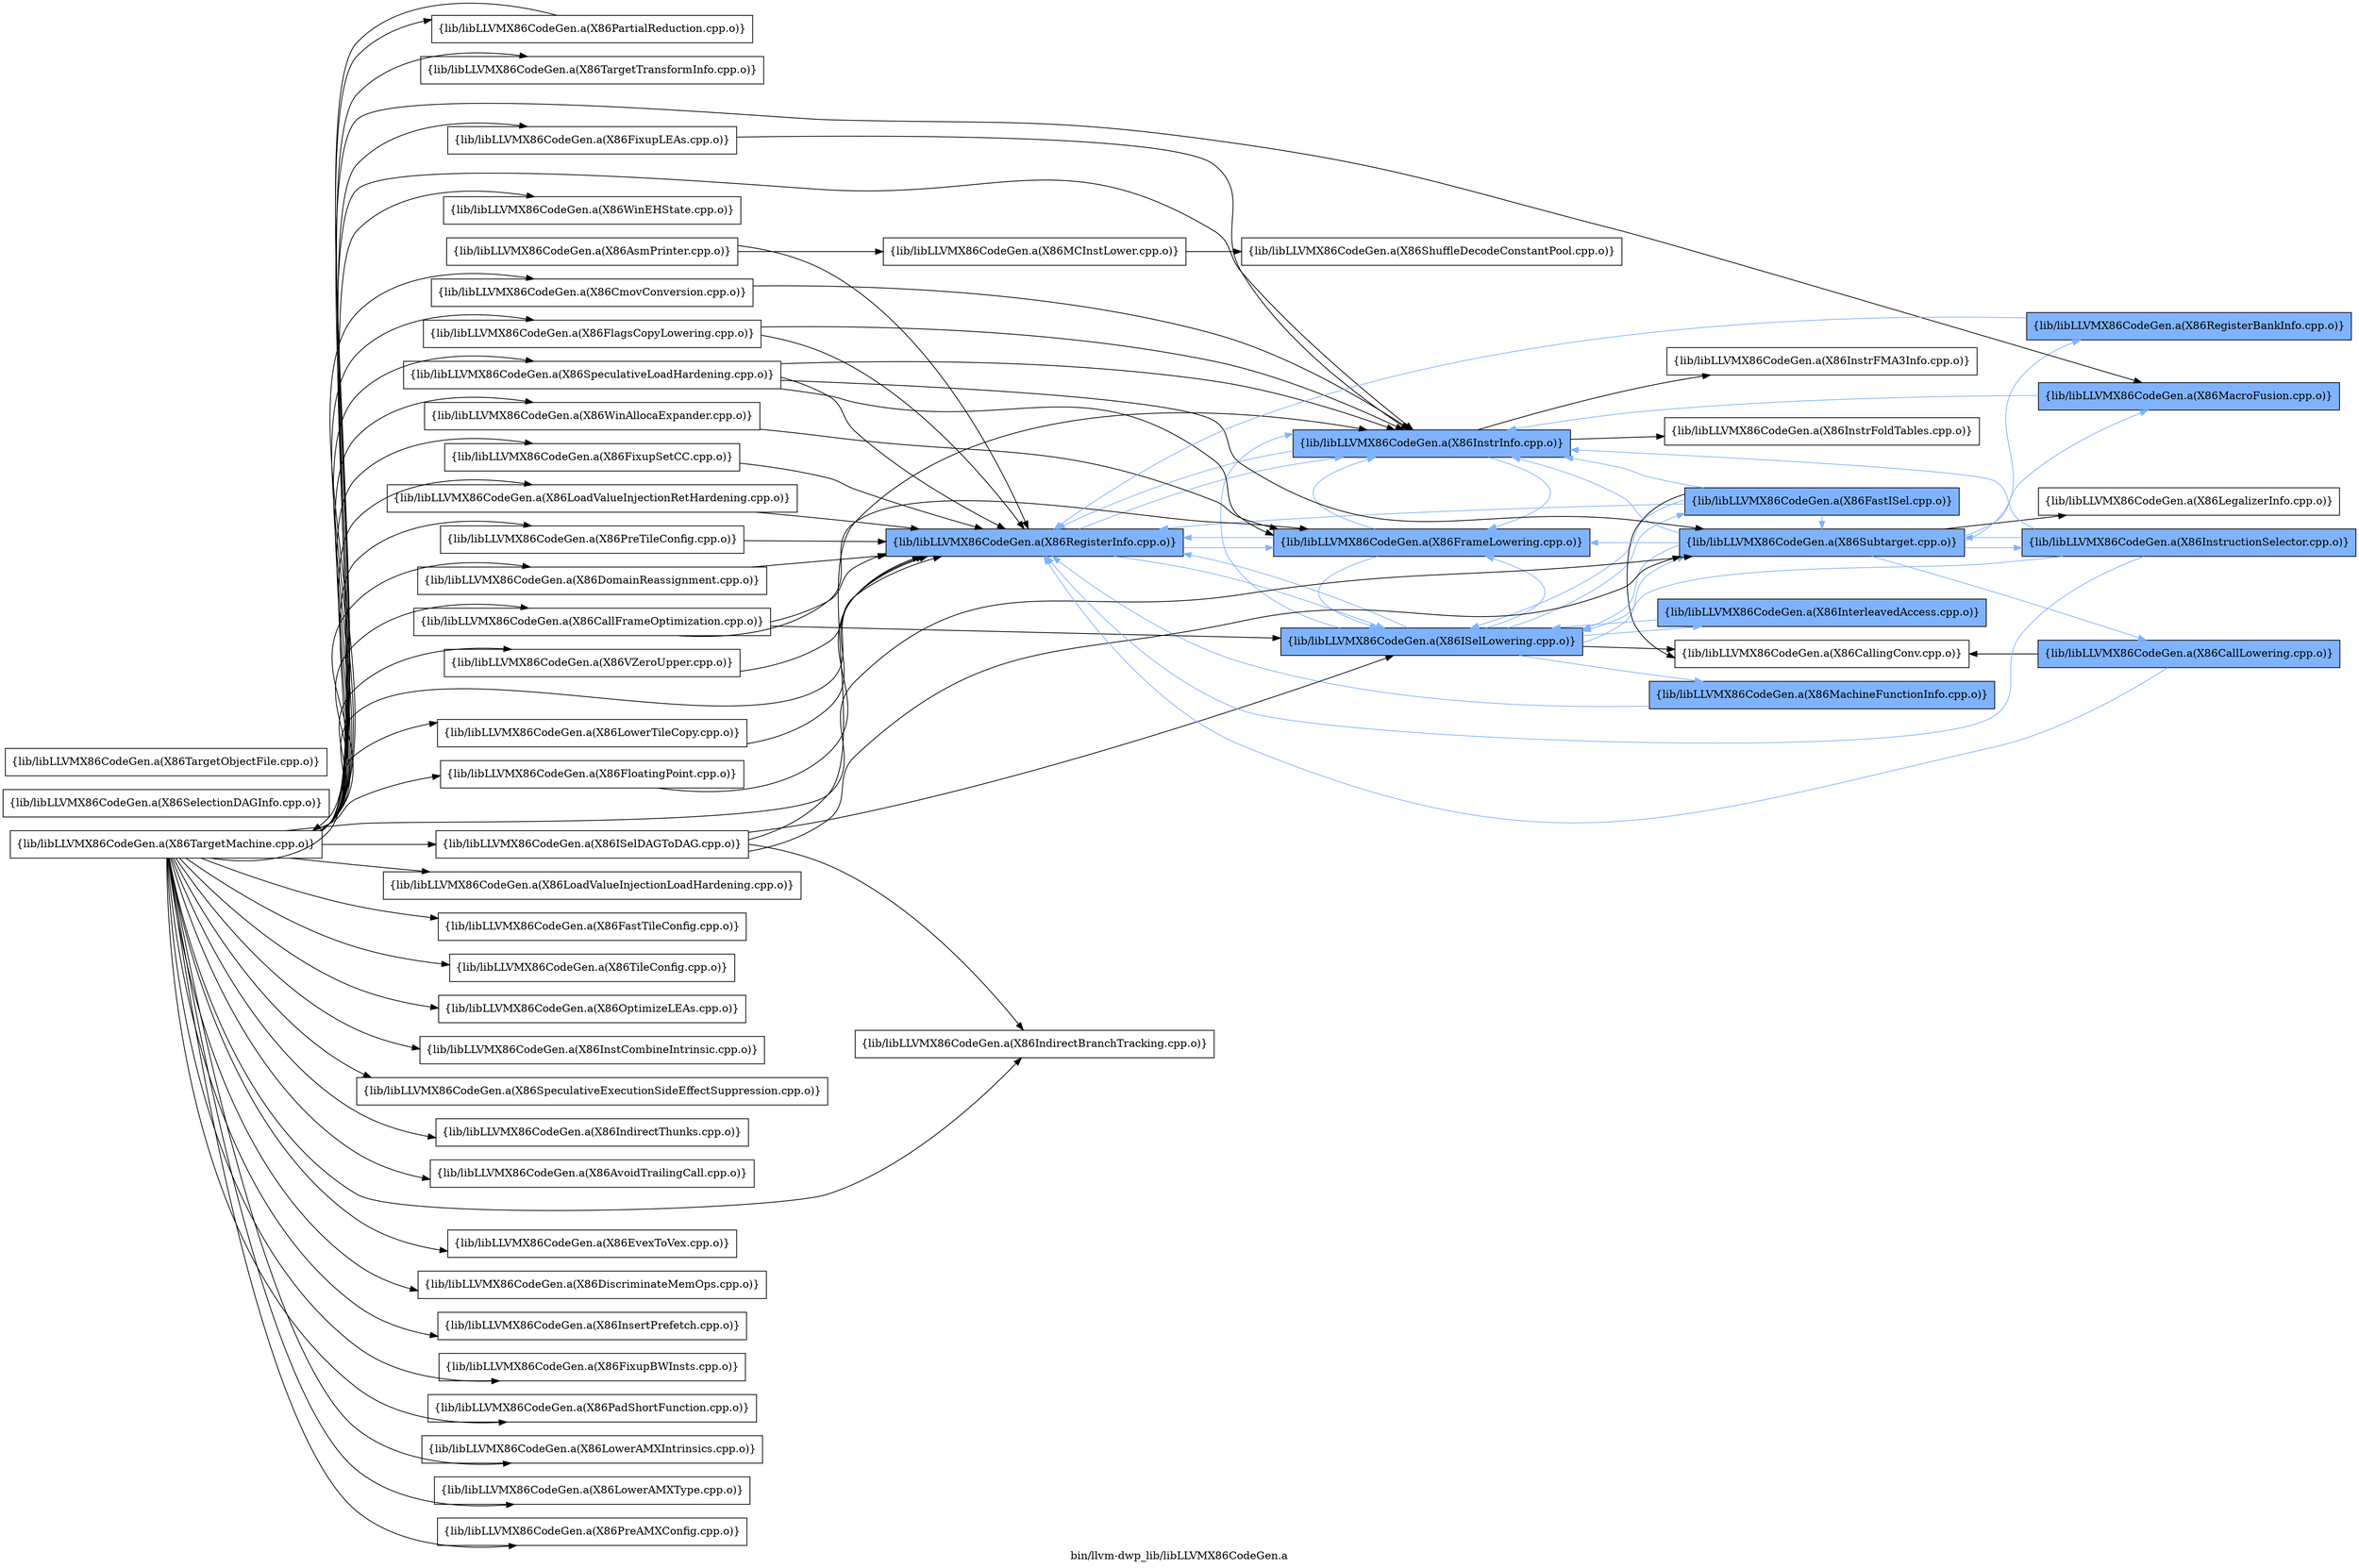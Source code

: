 digraph "bin/llvm-dwp_lib/libLLVMX86CodeGen.a" {
	label="bin/llvm-dwp_lib/libLLVMX86CodeGen.a";
	rankdir=LR;
	{ rank=same; Node0x5571615bce88;  }
	{ rank=same; Node0x5571615b9be8; Node0x5571615b9698;  }
	{ rank=same; Node0x5571615bd9c8; Node0x5571615b7168; Node0x5571615b6268; Node0x5571615b3fb8;  }
	{ rank=same; Node0x5571615b8ec8; Node0x5571615b5908; Node0x5571615b4a08; Node0x5571615bcde8; Node0x5571615bbee8; Node0x5571615b6088; Node0x5571615b5138;  }

	Node0x5571615bce88 [shape=record,shape=box,group=0,label="{lib/libLLVMX86CodeGen.a(X86AsmPrinter.cpp.o)}"];
	Node0x5571615bce88 -> Node0x5571615b9be8;
	Node0x5571615bce88 -> Node0x5571615b9698;
	Node0x5571615ae568 [shape=record,shape=box,group=0,label="{lib/libLLVMX86CodeGen.a(X86TargetMachine.cpp.o)}"];
	Node0x5571615ae568 -> Node0x5571615b9698;
	Node0x5571615ae568 -> Node0x5571615ac4e8;
	Node0x5571615ae568 -> Node0x5571615abbd8;
	Node0x5571615ae568 -> Node0x5571615ab458;
	Node0x5571615ae568 -> Node0x5571615ad618;
	Node0x5571615ae568 -> Node0x5571615acee8;
	Node0x5571615ae568 -> Node0x5571615ac8f8;
	Node0x5571615ae568 -> Node0x5571615ae888;
	Node0x5571615ae568 -> Node0x5571615ae1a8;
	Node0x5571615ae568 -> Node0x5571615ada78;
	Node0x5571615ae568 -> Node0x5571615ba778;
	Node0x5571615ae568 -> Node0x5571615b6268;
	Node0x5571615ae568 -> Node0x5571615bbee8;
	Node0x5571615ae568 -> Node0x5571615aed38;
	Node0x5571615ae568 -> Node0x5571615add48;
	Node0x5571615ae568 -> Node0x5571615ad668;
	Node0x5571615ae568 -> Node0x5571615acd08;
	Node0x5571615ae568 -> Node0x5571615ac5d8;
	Node0x5571615ae568 -> Node0x5571615abf98;
	Node0x5571615ae568 -> Node0x5571615aef68;
	Node0x5571615ae568 -> Node0x5571615ae6f8;
	Node0x5571615ae568 -> Node0x5571615adf78;
	Node0x5571615ae568 -> Node0x5571615ad7f8;
	Node0x5571615ae568 -> Node0x5571615ad028;
	Node0x5571615ae568 -> Node0x5571615ac948;
	Node0x5571615ae568 -> Node0x5571615bb8a8;
	Node0x5571615ae568 -> Node0x5571615bbf88;
	Node0x5571615ae568 -> Node0x5571615bc758;
	Node0x5571615ae568 -> Node0x5571615bcd98;
	Node0x5571615ae568 -> Node0x5571615afb98;
	Node0x5571615ae568 -> Node0x5571615b01d8;
	Node0x5571615ae568 -> Node0x5571615b0908;
	Node0x5571615ae568 -> Node0x5571615b1128;
	Node0x5571615ae568 -> Node0x5571615b1948;
	Node0x5571615ae568 -> Node0x5571615b2578;
	Node0x5571615ae568 -> Node0x5571615b2cf8;
	Node0x5571615ae568 -> Node0x5571615b3478;
	Node0x5571615ae568 -> Node0x5571615b3c48;
	Node0x5571615b9be8 [shape=record,shape=box,group=0,label="{lib/libLLVMX86CodeGen.a(X86MCInstLower.cpp.o)}"];
	Node0x5571615b9be8 -> Node0x5571615bd9c8;
	Node0x5571615b9698 [shape=record,shape=box,group=1,style=filled,fillcolor="0.600000 0.5 1",label="{lib/libLLVMX86CodeGen.a(X86RegisterInfo.cpp.o)}"];
	Node0x5571615b9698 -> Node0x5571615b7168[color="0.600000 0.5 1"];
	Node0x5571615b9698 -> Node0x5571615b6268[color="0.600000 0.5 1"];
	Node0x5571615b9698 -> Node0x5571615b3fb8[color="0.600000 0.5 1"];
	Node0x5571615bd9c8 [shape=record,shape=box,group=0,label="{lib/libLLVMX86CodeGen.a(X86ShuffleDecodeConstantPool.cpp.o)}"];
	Node0x5571615b8ec8 [shape=record,shape=box,group=1,style=filled,fillcolor="0.600000 0.5 1",label="{lib/libLLVMX86CodeGen.a(X86MachineFunctionInfo.cpp.o)}"];
	Node0x5571615b8ec8 -> Node0x5571615b9698[color="0.600000 0.5 1"];
	Node0x5571615b7168 [shape=record,shape=box,group=1,style=filled,fillcolor="0.600000 0.5 1",label="{lib/libLLVMX86CodeGen.a(X86ISelLowering.cpp.o)}"];
	Node0x5571615b7168 -> Node0x5571615b8ec8[color="0.600000 0.5 1"];
	Node0x5571615b7168 -> Node0x5571615b9698[color="0.600000 0.5 1"];
	Node0x5571615b7168 -> Node0x5571615b5908[color="0.600000 0.5 1"];
	Node0x5571615b7168 -> Node0x5571615b6268[color="0.600000 0.5 1"];
	Node0x5571615b7168 -> Node0x5571615b3fb8[color="0.600000 0.5 1"];
	Node0x5571615b7168 -> Node0x5571615b4a08;
	Node0x5571615b7168 -> Node0x5571615bcde8[color="0.600000 0.5 1"];
	Node0x5571615b7168 -> Node0x5571615bbee8[color="0.600000 0.5 1"];
	Node0x5571615b6268 [shape=record,shape=box,group=1,style=filled,fillcolor="0.600000 0.5 1",label="{lib/libLLVMX86CodeGen.a(X86InstrInfo.cpp.o)}"];
	Node0x5571615b6268 -> Node0x5571615b9698[color="0.600000 0.5 1"];
	Node0x5571615b6268 -> Node0x5571615b6088;
	Node0x5571615b6268 -> Node0x5571615b3fb8[color="0.600000 0.5 1"];
	Node0x5571615b6268 -> Node0x5571615b5138;
	Node0x5571615b3fb8 [shape=record,shape=box,group=1,style=filled,fillcolor="0.600000 0.5 1",label="{lib/libLLVMX86CodeGen.a(X86FrameLowering.cpp.o)}"];
	Node0x5571615b3fb8 -> Node0x5571615b9698[color="0.600000 0.5 1"];
	Node0x5571615b3fb8 -> Node0x5571615b7168[color="0.600000 0.5 1"];
	Node0x5571615b3fb8 -> Node0x5571615b6268[color="0.600000 0.5 1"];
	Node0x5571615b5908 [shape=record,shape=box,group=1,style=filled,fillcolor="0.600000 0.5 1",label="{lib/libLLVMX86CodeGen.a(X86FastISel.cpp.o)}"];
	Node0x5571615b5908 -> Node0x5571615b9698[color="0.600000 0.5 1"];
	Node0x5571615b5908 -> Node0x5571615b7168[color="0.600000 0.5 1"];
	Node0x5571615b5908 -> Node0x5571615b6268[color="0.600000 0.5 1"];
	Node0x5571615b5908 -> Node0x5571615b4a08;
	Node0x5571615b5908 -> Node0x5571615bbee8[color="0.600000 0.5 1"];
	Node0x5571615b4a08 [shape=record,shape=box,group=0,label="{lib/libLLVMX86CodeGen.a(X86CallingConv.cpp.o)}"];
	Node0x5571615bcde8 [shape=record,shape=box,group=1,style=filled,fillcolor="0.600000 0.5 1",label="{lib/libLLVMX86CodeGen.a(X86InterleavedAccess.cpp.o)}"];
	Node0x5571615bcde8 -> Node0x5571615b7168[color="0.600000 0.5 1"];
	Node0x5571615bbee8 [shape=record,shape=box,group=1,style=filled,fillcolor="0.600000 0.5 1",label="{lib/libLLVMX86CodeGen.a(X86Subtarget.cpp.o)}"];
	Node0x5571615bbee8 -> Node0x5571615b7168[color="0.600000 0.5 1"];
	Node0x5571615bbee8 -> Node0x5571615b6268[color="0.600000 0.5 1"];
	Node0x5571615bbee8 -> Node0x5571615b3fb8[color="0.600000 0.5 1"];
	Node0x5571615bbee8 -> Node0x5571615b0ae8[color="0.600000 0.5 1"];
	Node0x5571615bbee8 -> Node0x5571615afdc8;
	Node0x5571615bbee8 -> Node0x5571615afc38[color="0.600000 0.5 1"];
	Node0x5571615bbee8 -> Node0x5571615af008[color="0.600000 0.5 1"];
	Node0x5571615bbee8 -> Node0x5571615aed38[color="0.600000 0.5 1"];
	Node0x5571615b6088 [shape=record,shape=box,group=0,label="{lib/libLLVMX86CodeGen.a(X86InstrFoldTables.cpp.o)}"];
	Node0x5571615b5138 [shape=record,shape=box,group=0,label="{lib/libLLVMX86CodeGen.a(X86InstrFMA3Info.cpp.o)}"];
	Node0x5571615b0ae8 [shape=record,shape=box,group=1,style=filled,fillcolor="0.600000 0.5 1",label="{lib/libLLVMX86CodeGen.a(X86CallLowering.cpp.o)}"];
	Node0x5571615b0ae8 -> Node0x5571615b9698[color="0.600000 0.5 1"];
	Node0x5571615b0ae8 -> Node0x5571615b4a08;
	Node0x5571615afdc8 [shape=record,shape=box,group=0,label="{lib/libLLVMX86CodeGen.a(X86LegalizerInfo.cpp.o)}"];
	Node0x5571615afc38 [shape=record,shape=box,group=1,style=filled,fillcolor="0.600000 0.5 1",label="{lib/libLLVMX86CodeGen.a(X86RegisterBankInfo.cpp.o)}"];
	Node0x5571615afc38 -> Node0x5571615b9698[color="0.600000 0.5 1"];
	Node0x5571615af008 [shape=record,shape=box,group=1,style=filled,fillcolor="0.600000 0.5 1",label="{lib/libLLVMX86CodeGen.a(X86InstructionSelector.cpp.o)}"];
	Node0x5571615af008 -> Node0x5571615b9698[color="0.600000 0.5 1"];
	Node0x5571615af008 -> Node0x5571615b7168[color="0.600000 0.5 1"];
	Node0x5571615af008 -> Node0x5571615b6268[color="0.600000 0.5 1"];
	Node0x5571615af008 -> Node0x5571615bbee8[color="0.600000 0.5 1"];
	Node0x5571615aed38 [shape=record,shape=box,group=1,style=filled,fillcolor="0.600000 0.5 1",label="{lib/libLLVMX86CodeGen.a(X86MacroFusion.cpp.o)}"];
	Node0x5571615aed38 -> Node0x5571615b6268[color="0.600000 0.5 1"];
	Node0x5571615bb5d8 [shape=record,shape=box,group=0,label="{lib/libLLVMX86CodeGen.a(X86SelectionDAGInfo.cpp.o)}"];
	Node0x5571615ac4e8 [shape=record,shape=box,group=0,label="{lib/libLLVMX86CodeGen.a(X86LowerTileCopy.cpp.o)}"];
	Node0x5571615ac4e8 -> Node0x5571615b9698;
	Node0x5571615abbd8 [shape=record,shape=box,group=0,label="{lib/libLLVMX86CodeGen.a(X86FloatingPoint.cpp.o)}"];
	Node0x5571615abbd8 -> Node0x5571615b9698;
	Node0x5571615ab458 [shape=record,shape=box,group=0,label="{lib/libLLVMX86CodeGen.a(X86LoadValueInjectionLoadHardening.cpp.o)}"];
	Node0x5571615ad618 [shape=record,shape=box,group=0,label="{lib/libLLVMX86CodeGen.a(X86FastTileConfig.cpp.o)}"];
	Node0x5571615acee8 [shape=record,shape=box,group=0,label="{lib/libLLVMX86CodeGen.a(X86TileConfig.cpp.o)}"];
	Node0x5571615ac8f8 [shape=record,shape=box,group=0,label="{lib/libLLVMX86CodeGen.a(X86SpeculativeLoadHardening.cpp.o)}"];
	Node0x5571615ac8f8 -> Node0x5571615b9698;
	Node0x5571615ac8f8 -> Node0x5571615b6268;
	Node0x5571615ac8f8 -> Node0x5571615b3fb8;
	Node0x5571615ac8f8 -> Node0x5571615bbee8;
	Node0x5571615ae888 [shape=record,shape=box,group=0,label="{lib/libLLVMX86CodeGen.a(X86FlagsCopyLowering.cpp.o)}"];
	Node0x5571615ae888 -> Node0x5571615b9698;
	Node0x5571615ae888 -> Node0x5571615b6268;
	Node0x5571615ae1a8 [shape=record,shape=box,group=0,label="{lib/libLLVMX86CodeGen.a(X86FixupSetCC.cpp.o)}"];
	Node0x5571615ae1a8 -> Node0x5571615b9698;
	Node0x5571615ada78 [shape=record,shape=box,group=0,label="{lib/libLLVMX86CodeGen.a(X86OptimizeLEAs.cpp.o)}"];
	Node0x5571615ba778 [shape=record,shape=box,group=0,label="{lib/libLLVMX86CodeGen.a(X86CallFrameOptimization.cpp.o)}"];
	Node0x5571615ba778 -> Node0x5571615b9698;
	Node0x5571615ba778 -> Node0x5571615b7168;
	Node0x5571615ba778 -> Node0x5571615b3fb8;
	Node0x5571615add48 [shape=record,shape=box,group=0,label="{lib/libLLVMX86CodeGen.a(X86InstCombineIntrinsic.cpp.o)}"];
	Node0x5571615ad668 [shape=record,shape=box,group=0,label="{lib/libLLVMX86CodeGen.a(X86SpeculativeExecutionSideEffectSuppression.cpp.o)}"];
	Node0x5571615acd08 [shape=record,shape=box,group=0,label="{lib/libLLVMX86CodeGen.a(X86IndirectThunks.cpp.o)}"];
	Node0x5571615ac5d8 [shape=record,shape=box,group=0,label="{lib/libLLVMX86CodeGen.a(X86LoadValueInjectionRetHardening.cpp.o)}"];
	Node0x5571615ac5d8 -> Node0x5571615b9698;
	Node0x5571615abf98 [shape=record,shape=box,group=0,label="{lib/libLLVMX86CodeGen.a(X86AvoidTrailingCall.cpp.o)}"];
	Node0x5571615aef68 [shape=record,shape=box,group=0,label="{lib/libLLVMX86CodeGen.a(X86PreTileConfig.cpp.o)}"];
	Node0x5571615aef68 -> Node0x5571615b9698;
	Node0x5571615ae6f8 [shape=record,shape=box,group=0,label="{lib/libLLVMX86CodeGen.a(X86CmovConversion.cpp.o)}"];
	Node0x5571615ae6f8 -> Node0x5571615b6268;
	Node0x5571615adf78 [shape=record,shape=box,group=0,label="{lib/libLLVMX86CodeGen.a(X86ISelDAGToDAG.cpp.o)}"];
	Node0x5571615adf78 -> Node0x5571615b7168;
	Node0x5571615adf78 -> Node0x5571615b6268;
	Node0x5571615adf78 -> Node0x5571615bbee8;
	Node0x5571615adf78 -> Node0x5571615ad7f8;
	Node0x5571615ad7f8 [shape=record,shape=box,group=0,label="{lib/libLLVMX86CodeGen.a(X86IndirectBranchTracking.cpp.o)}"];
	Node0x5571615ad028 [shape=record,shape=box,group=0,label="{lib/libLLVMX86CodeGen.a(X86EvexToVex.cpp.o)}"];
	Node0x5571615ac948 [shape=record,shape=box,group=0,label="{lib/libLLVMX86CodeGen.a(X86DiscriminateMemOps.cpp.o)}"];
	Node0x5571615bb8a8 [shape=record,shape=box,group=0,label="{lib/libLLVMX86CodeGen.a(X86InsertPrefetch.cpp.o)}"];
	Node0x5571615bbf88 [shape=record,shape=box,group=0,label="{lib/libLLVMX86CodeGen.a(X86FixupBWInsts.cpp.o)}"];
	Node0x5571615bc758 [shape=record,shape=box,group=0,label="{lib/libLLVMX86CodeGen.a(X86PadShortFunction.cpp.o)}"];
	Node0x5571615bcd98 [shape=record,shape=box,group=0,label="{lib/libLLVMX86CodeGen.a(X86FixupLEAs.cpp.o)}"];
	Node0x5571615bcd98 -> Node0x5571615b6268;
	Node0x5571615afb98 [shape=record,shape=box,group=0,label="{lib/libLLVMX86CodeGen.a(X86LowerAMXIntrinsics.cpp.o)}"];
	Node0x5571615b01d8 [shape=record,shape=box,group=0,label="{lib/libLLVMX86CodeGen.a(X86LowerAMXType.cpp.o)}"];
	Node0x5571615b0908 [shape=record,shape=box,group=0,label="{lib/libLLVMX86CodeGen.a(X86PreAMXConfig.cpp.o)}"];
	Node0x5571615b1128 [shape=record,shape=box,group=0,label="{lib/libLLVMX86CodeGen.a(X86DomainReassignment.cpp.o)}"];
	Node0x5571615b1128 -> Node0x5571615b9698;
	Node0x5571615b1948 [shape=record,shape=box,group=0,label="{lib/libLLVMX86CodeGen.a(X86PartialReduction.cpp.o)}"];
	Node0x5571615b1948 -> Node0x5571615ae568;
	Node0x5571615b2578 [shape=record,shape=box,group=0,label="{lib/libLLVMX86CodeGen.a(X86TargetTransformInfo.cpp.o)}"];
	Node0x5571615b2cf8 [shape=record,shape=box,group=0,label="{lib/libLLVMX86CodeGen.a(X86VZeroUpper.cpp.o)}"];
	Node0x5571615b2cf8 -> Node0x5571615b9698;
	Node0x5571615b3478 [shape=record,shape=box,group=0,label="{lib/libLLVMX86CodeGen.a(X86WinAllocaExpander.cpp.o)}"];
	Node0x5571615b3478 -> Node0x5571615b3fb8;
	Node0x5571615b3c48 [shape=record,shape=box,group=0,label="{lib/libLLVMX86CodeGen.a(X86WinEHState.cpp.o)}"];
	Node0x5571615b1df8 [shape=record,shape=box,group=0,label="{lib/libLLVMX86CodeGen.a(X86TargetObjectFile.cpp.o)}"];
}

